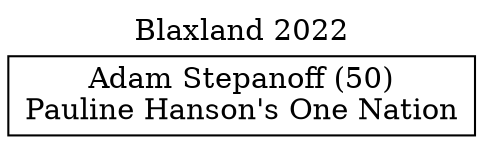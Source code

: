 // House preference flow
digraph "Adam Stepanoff (50)_Blaxland_2022" {
	graph [label="Blaxland 2022" labelloc=t mclimit=10]
	node [shape=box]
	"Adam Stepanoff (50)" [label="Adam Stepanoff (50)
Pauline Hanson's One Nation"]
}
